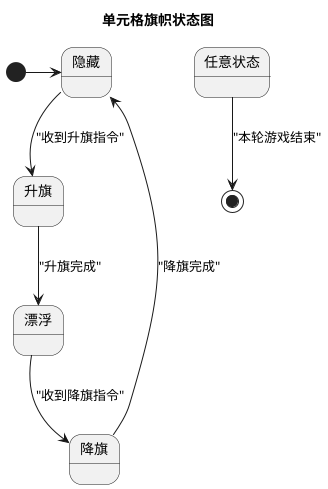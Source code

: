 ﻿@startuml
'https://plantuml.com/state-diagram

title
    单元格旗帜状态图
end title


state hidden as "隐藏"
state lift as "升旗"
state floating as "漂浮"
state put_down as "降旗"
state any as "任意状态"


[*] -> hidden

hidden --> lift : "收到升旗指令"
lift --> floating : "升旗完成"
floating --> put_down : "收到降旗指令"
put_down --> hidden : "降旗完成"

any --> [*] : "本轮游戏结束"

@enduml